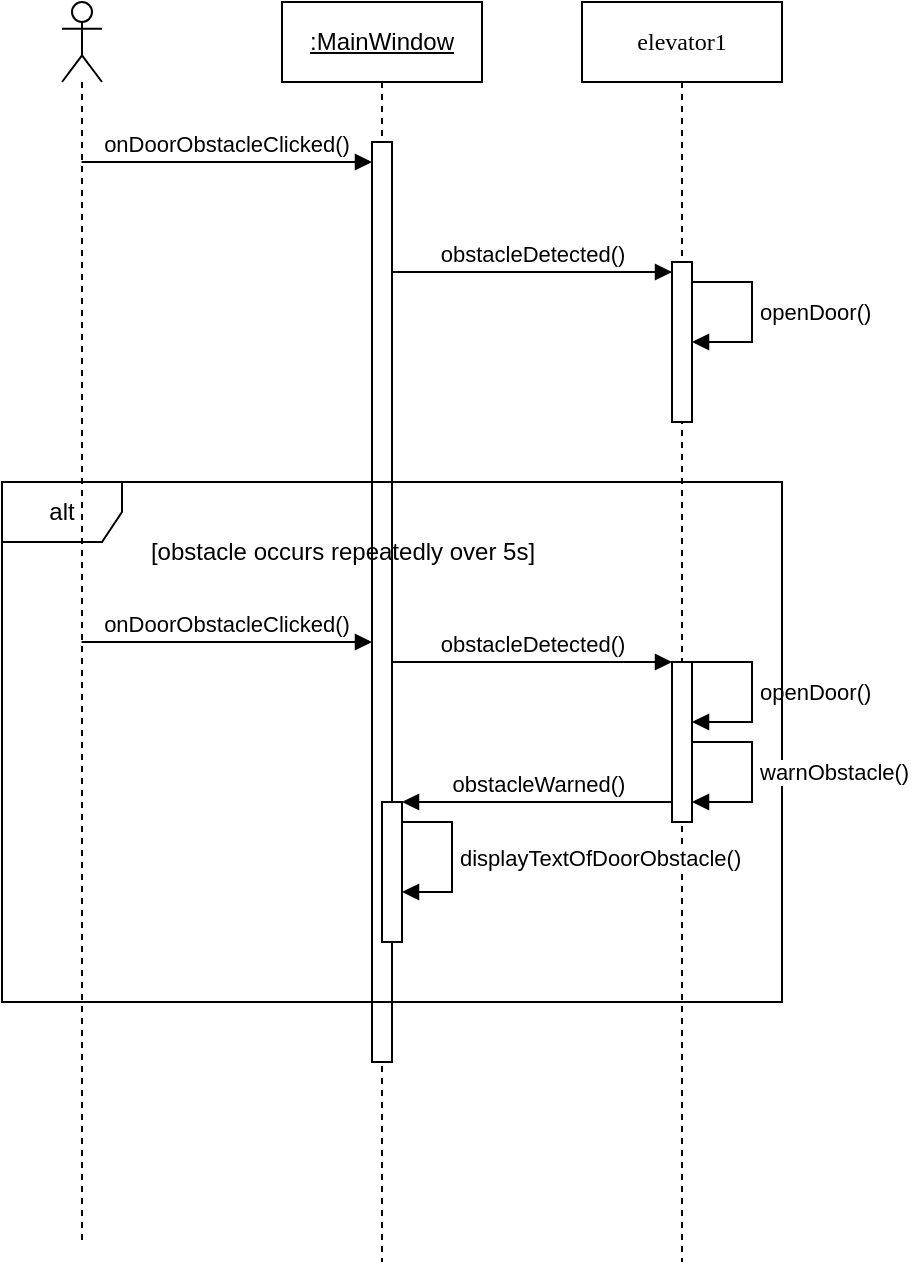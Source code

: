 <mxfile version="23.1.5" type="device">
  <diagram name="Page-1" id="13e1069c-82ec-6db2-03f1-153e76fe0fe0">
    <mxGraphModel dx="622" dy="773" grid="1" gridSize="10" guides="1" tooltips="1" connect="1" arrows="1" fold="1" page="1" pageScale="1" pageWidth="827" pageHeight="1169" background="none" math="0" shadow="0">
      <root>
        <mxCell id="0" />
        <mxCell id="1" parent="0" />
        <mxCell id="7baba1c4bc27f4b0-6" value="elevator1" style="shape=umlLifeline;perimeter=lifelinePerimeter;whiteSpace=wrap;html=1;container=1;collapsible=0;recursiveResize=0;outlineConnect=0;rounded=0;shadow=0;comic=0;labelBackgroundColor=none;strokeWidth=1;fontFamily=Verdana;fontSize=12;align=center;" parent="1" vertex="1">
          <mxGeometry x="340" y="70" width="100" height="630" as="geometry" />
        </mxCell>
        <mxCell id="XC0yjV5ITtZk1YQvf664-6" value="" style="html=1;points=[[0,0,0,0,5],[0,1,0,0,-5],[1,0,0,0,5],[1,1,0,0,-5]];perimeter=orthogonalPerimeter;outlineConnect=0;targetShapes=umlLifeline;portConstraint=eastwest;newEdgeStyle={&quot;curved&quot;:0,&quot;rounded&quot;:0};" parent="7baba1c4bc27f4b0-6" vertex="1">
          <mxGeometry x="45" y="130" width="10" height="80" as="geometry" />
        </mxCell>
        <mxCell id="4G703rfVGbmzFdyrhT01-6" value="openDoor()" style="html=1;align=left;spacingLeft=2;endArrow=block;rounded=0;edgeStyle=orthogonalEdgeStyle;curved=0;rounded=0;" edge="1" target="XC0yjV5ITtZk1YQvf664-6" parent="7baba1c4bc27f4b0-6">
          <mxGeometry relative="1" as="geometry">
            <mxPoint x="55" y="140" as="sourcePoint" />
            <Array as="points">
              <mxPoint x="85" y="140" />
              <mxPoint x="85" y="170" />
            </Array>
            <mxPoint x="60" y="170" as="targetPoint" />
          </mxGeometry>
        </mxCell>
        <mxCell id="4G703rfVGbmzFdyrhT01-8" value="openDoor()" style="html=1;align=left;spacingLeft=2;endArrow=block;rounded=0;edgeStyle=orthogonalEdgeStyle;curved=0;rounded=0;" edge="1" parent="7baba1c4bc27f4b0-6">
          <mxGeometry relative="1" as="geometry">
            <mxPoint x="55" y="330" as="sourcePoint" />
            <Array as="points">
              <mxPoint x="85" y="330" />
              <mxPoint x="85" y="360" />
            </Array>
            <mxPoint x="55" y="360" as="targetPoint" />
          </mxGeometry>
        </mxCell>
        <mxCell id="7baba1c4bc27f4b0-8" value="&lt;u style=&quot;font-family: Helvetica;&quot;&gt;:MainWindow&lt;/u&gt;" style="shape=umlLifeline;perimeter=lifelinePerimeter;whiteSpace=wrap;html=1;container=1;collapsible=0;recursiveResize=0;outlineConnect=0;rounded=0;shadow=0;comic=0;labelBackgroundColor=none;strokeWidth=1;fontFamily=Verdana;fontSize=12;align=center;" parent="1" vertex="1">
          <mxGeometry x="190" y="70" width="100" height="630" as="geometry" />
        </mxCell>
        <mxCell id="XC0yjV5ITtZk1YQvf664-2" value="" style="html=1;points=[[0,0,0,0,5],[0,1,0,0,-5],[1,0,0,0,5],[1,1,0,0,-5]];perimeter=orthogonalPerimeter;outlineConnect=0;targetShapes=umlLifeline;portConstraint=eastwest;newEdgeStyle={&quot;curved&quot;:0,&quot;rounded&quot;:0};" parent="7baba1c4bc27f4b0-8" vertex="1">
          <mxGeometry x="45" y="70" width="10" height="460" as="geometry" />
        </mxCell>
        <mxCell id="XC0yjV5ITtZk1YQvf664-5" value="onDoorObstacleClicked()" style="html=1;verticalAlign=bottom;endArrow=block;curved=0;rounded=0;" parent="7baba1c4bc27f4b0-8" edge="1">
          <mxGeometry width="80" relative="1" as="geometry">
            <mxPoint x="-100.214" y="80" as="sourcePoint" />
            <mxPoint x="45" y="80" as="targetPoint" />
          </mxGeometry>
        </mxCell>
        <mxCell id="RLEgfDRfMgXJ4F90QnHw-16" value="alt" style="shape=umlFrame;whiteSpace=wrap;html=1;pointerEvents=0;" parent="1" vertex="1">
          <mxGeometry x="50" y="310" width="390" height="260" as="geometry" />
        </mxCell>
        <mxCell id="RLEgfDRfMgXJ4F90QnHw-17" value="[obstacle occurs repeatedly over 5s]" style="text;html=1;align=center;verticalAlign=middle;resizable=0;points=[];autosize=1;strokeColor=none;fillColor=none;" parent="1" vertex="1">
          <mxGeometry x="110" y="330" width="220" height="30" as="geometry" />
        </mxCell>
        <mxCell id="XC0yjV5ITtZk1YQvf664-1" value="" style="shape=umlLifeline;perimeter=lifelinePerimeter;whiteSpace=wrap;html=1;container=1;dropTarget=0;collapsible=0;recursiveResize=0;outlineConnect=0;portConstraint=eastwest;newEdgeStyle={&quot;curved&quot;:0,&quot;rounded&quot;:0};participant=umlActor;" parent="1" vertex="1">
          <mxGeometry x="80" y="70" width="20" height="620" as="geometry" />
        </mxCell>
        <mxCell id="XC0yjV5ITtZk1YQvf664-7" value="obstacleDetected()" style="html=1;verticalAlign=bottom;startArrow=none;endArrow=block;startSize=8;curved=0;rounded=0;entryX=0;entryY=0;entryDx=0;entryDy=5;startFill=0;" parent="1" source="XC0yjV5ITtZk1YQvf664-2" target="XC0yjV5ITtZk1YQvf664-6" edge="1">
          <mxGeometry relative="1" as="geometry">
            <mxPoint x="315" y="205" as="sourcePoint" />
          </mxGeometry>
        </mxCell>
        <mxCell id="XC0yjV5ITtZk1YQvf664-8" value="onDoorObstacleClicked()" style="html=1;verticalAlign=bottom;endArrow=block;curved=0;rounded=0;" parent="1" edge="1">
          <mxGeometry width="80" relative="1" as="geometry">
            <mxPoint x="89.786" y="390" as="sourcePoint" />
            <mxPoint x="235" y="390" as="targetPoint" />
          </mxGeometry>
        </mxCell>
        <mxCell id="XC0yjV5ITtZk1YQvf664-10" value="" style="html=1;points=[[0,0,0,0,5],[0,1,0,0,-5],[1,0,0,0,5],[1,1,0,0,-5]];perimeter=orthogonalPerimeter;outlineConnect=0;targetShapes=umlLifeline;portConstraint=eastwest;newEdgeStyle={&quot;curved&quot;:0,&quot;rounded&quot;:0};" parent="1" vertex="1">
          <mxGeometry x="385" y="400" width="10" height="80" as="geometry" />
        </mxCell>
        <mxCell id="4G703rfVGbmzFdyrhT01-2" value="obstacleWarned()" style="html=1;verticalAlign=bottom;endArrow=block;curved=0;rounded=0;" edge="1" parent="1">
          <mxGeometry width="80" relative="1" as="geometry">
            <mxPoint x="385" y="470" as="sourcePoint" />
            <mxPoint x="250" y="470" as="targetPoint" />
          </mxGeometry>
        </mxCell>
        <mxCell id="4G703rfVGbmzFdyrhT01-3" value="" style="html=1;points=[[0,0,0,0,5],[0,1,0,0,-5],[1,0,0,0,5],[1,1,0,0,-5]];perimeter=orthogonalPerimeter;outlineConnect=0;targetShapes=umlLifeline;portConstraint=eastwest;newEdgeStyle={&quot;curved&quot;:0,&quot;rounded&quot;:0};" vertex="1" parent="1">
          <mxGeometry x="240" y="470" width="10" height="70" as="geometry" />
        </mxCell>
        <mxCell id="4G703rfVGbmzFdyrhT01-4" value="displayTextOfDoorObstacle()" style="html=1;align=left;spacingLeft=2;endArrow=block;rounded=0;edgeStyle=orthogonalEdgeStyle;curved=0;rounded=0;" edge="1" target="4G703rfVGbmzFdyrhT01-3" parent="1" source="4G703rfVGbmzFdyrhT01-3">
          <mxGeometry relative="1" as="geometry">
            <mxPoint x="260" y="480" as="sourcePoint" />
            <Array as="points">
              <mxPoint x="275" y="480" />
              <mxPoint x="275" y="515" />
            </Array>
          </mxGeometry>
        </mxCell>
        <mxCell id="4G703rfVGbmzFdyrhT01-7" value="obstacleDetected()" style="html=1;verticalAlign=bottom;startArrow=none;endArrow=block;startSize=8;curved=0;rounded=0;entryX=0;entryY=0;entryDx=0;entryDy=5;startFill=0;" edge="1" parent="1">
          <mxGeometry relative="1" as="geometry">
            <mxPoint x="245" y="400" as="sourcePoint" />
            <mxPoint x="385" y="400" as="targetPoint" />
          </mxGeometry>
        </mxCell>
        <mxCell id="4G703rfVGbmzFdyrhT01-10" value="warnObstacle()" style="html=1;align=left;spacingLeft=2;endArrow=block;rounded=0;edgeStyle=orthogonalEdgeStyle;curved=0;rounded=0;" edge="1" target="XC0yjV5ITtZk1YQvf664-10" parent="1">
          <mxGeometry relative="1" as="geometry">
            <mxPoint x="395" y="440" as="sourcePoint" />
            <Array as="points">
              <mxPoint x="425" y="440" />
              <mxPoint x="425" y="470" />
            </Array>
            <mxPoint x="400" y="470.0" as="targetPoint" />
          </mxGeometry>
        </mxCell>
      </root>
    </mxGraphModel>
  </diagram>
</mxfile>
